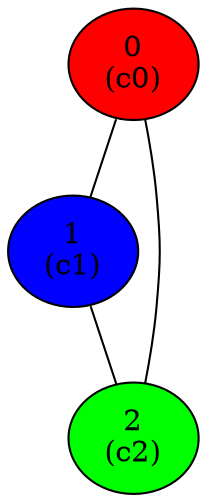 graph G {
    node [style=filled];
    0 [fillcolor=red, label="0\n(c0)"];
    1 [fillcolor=blue, label="1\n(c1)"];
    2 [fillcolor=green, label="2\n(c2)"];
    0 -- 1;
    0 -- 2;
    1 -- 2;
}
